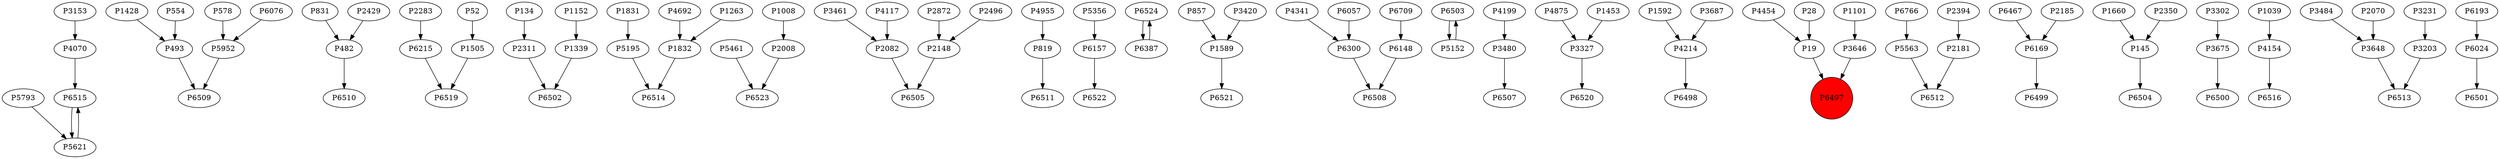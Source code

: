 digraph {
	P6515 -> P5621
	P1428 -> P493
	P831 -> P482
	P493 -> P6509
	P1505 -> P6519
	P1339 -> P6502
	P1831 -> P5195
	P5461 -> P6523
	P2148 -> P6505
	P2429 -> P482
	P2082 -> P6505
	P4955 -> P819
	P6157 -> P6522
	P5952 -> P6509
	P5793 -> P5621
	P2283 -> P6215
	P482 -> P6510
	P6524 -> P6387
	P857 -> P1589
	P4341 -> P6300
	P6503 -> P5152
	P4199 -> P3480
	P4875 -> P3327
	P1592 -> P4214
	P4454 -> P19
	P2181 -> P6512
	P3461 -> P2082
	P6467 -> P6169
	P3480 -> P6507
	P2185 -> P6169
	P1008 -> P2008
	P3327 -> P6520
	P4214 -> P6498
	P1660 -> P145
	P5563 -> P6512
	P3302 -> P3675
	P6148 -> P6508
	P819 -> P6511
	P6709 -> P6148
	P2311 -> P6502
	P3687 -> P4214
	P5356 -> P6157
	P1101 -> P3646
	P19 -> P6497
	P4692 -> P1832
	P1039 -> P4154
	P3675 -> P6500
	P2872 -> P2148
	P134 -> P2311
	P3484 -> P3648
	P5621 -> P6515
	P2070 -> P3648
	P6193 -> P6024
	P6169 -> P6499
	P6766 -> P5563
	P1263 -> P1832
	P1832 -> P6514
	P2008 -> P6523
	P28 -> P19
	P3420 -> P1589
	P1453 -> P3327
	P554 -> P493
	P6300 -> P6508
	P3646 -> P6497
	P3153 -> P4070
	P5195 -> P6514
	P3203 -> P6513
	P4117 -> P2082
	P145 -> P6504
	P6024 -> P6501
	P6215 -> P6519
	P6057 -> P6300
	P1589 -> P6521
	P4154 -> P6516
	P2496 -> P2148
	P5152 -> P6503
	P2394 -> P2181
	P578 -> P5952
	P3231 -> P3203
	P3648 -> P6513
	P1152 -> P1339
	P4070 -> P6515
	P6076 -> P5952
	P2350 -> P145
	P6387 -> P6524
	P52 -> P1505
	P6497 [shape=circle]
	P6497 [style=filled]
	P6497 [fillcolor=red]
}